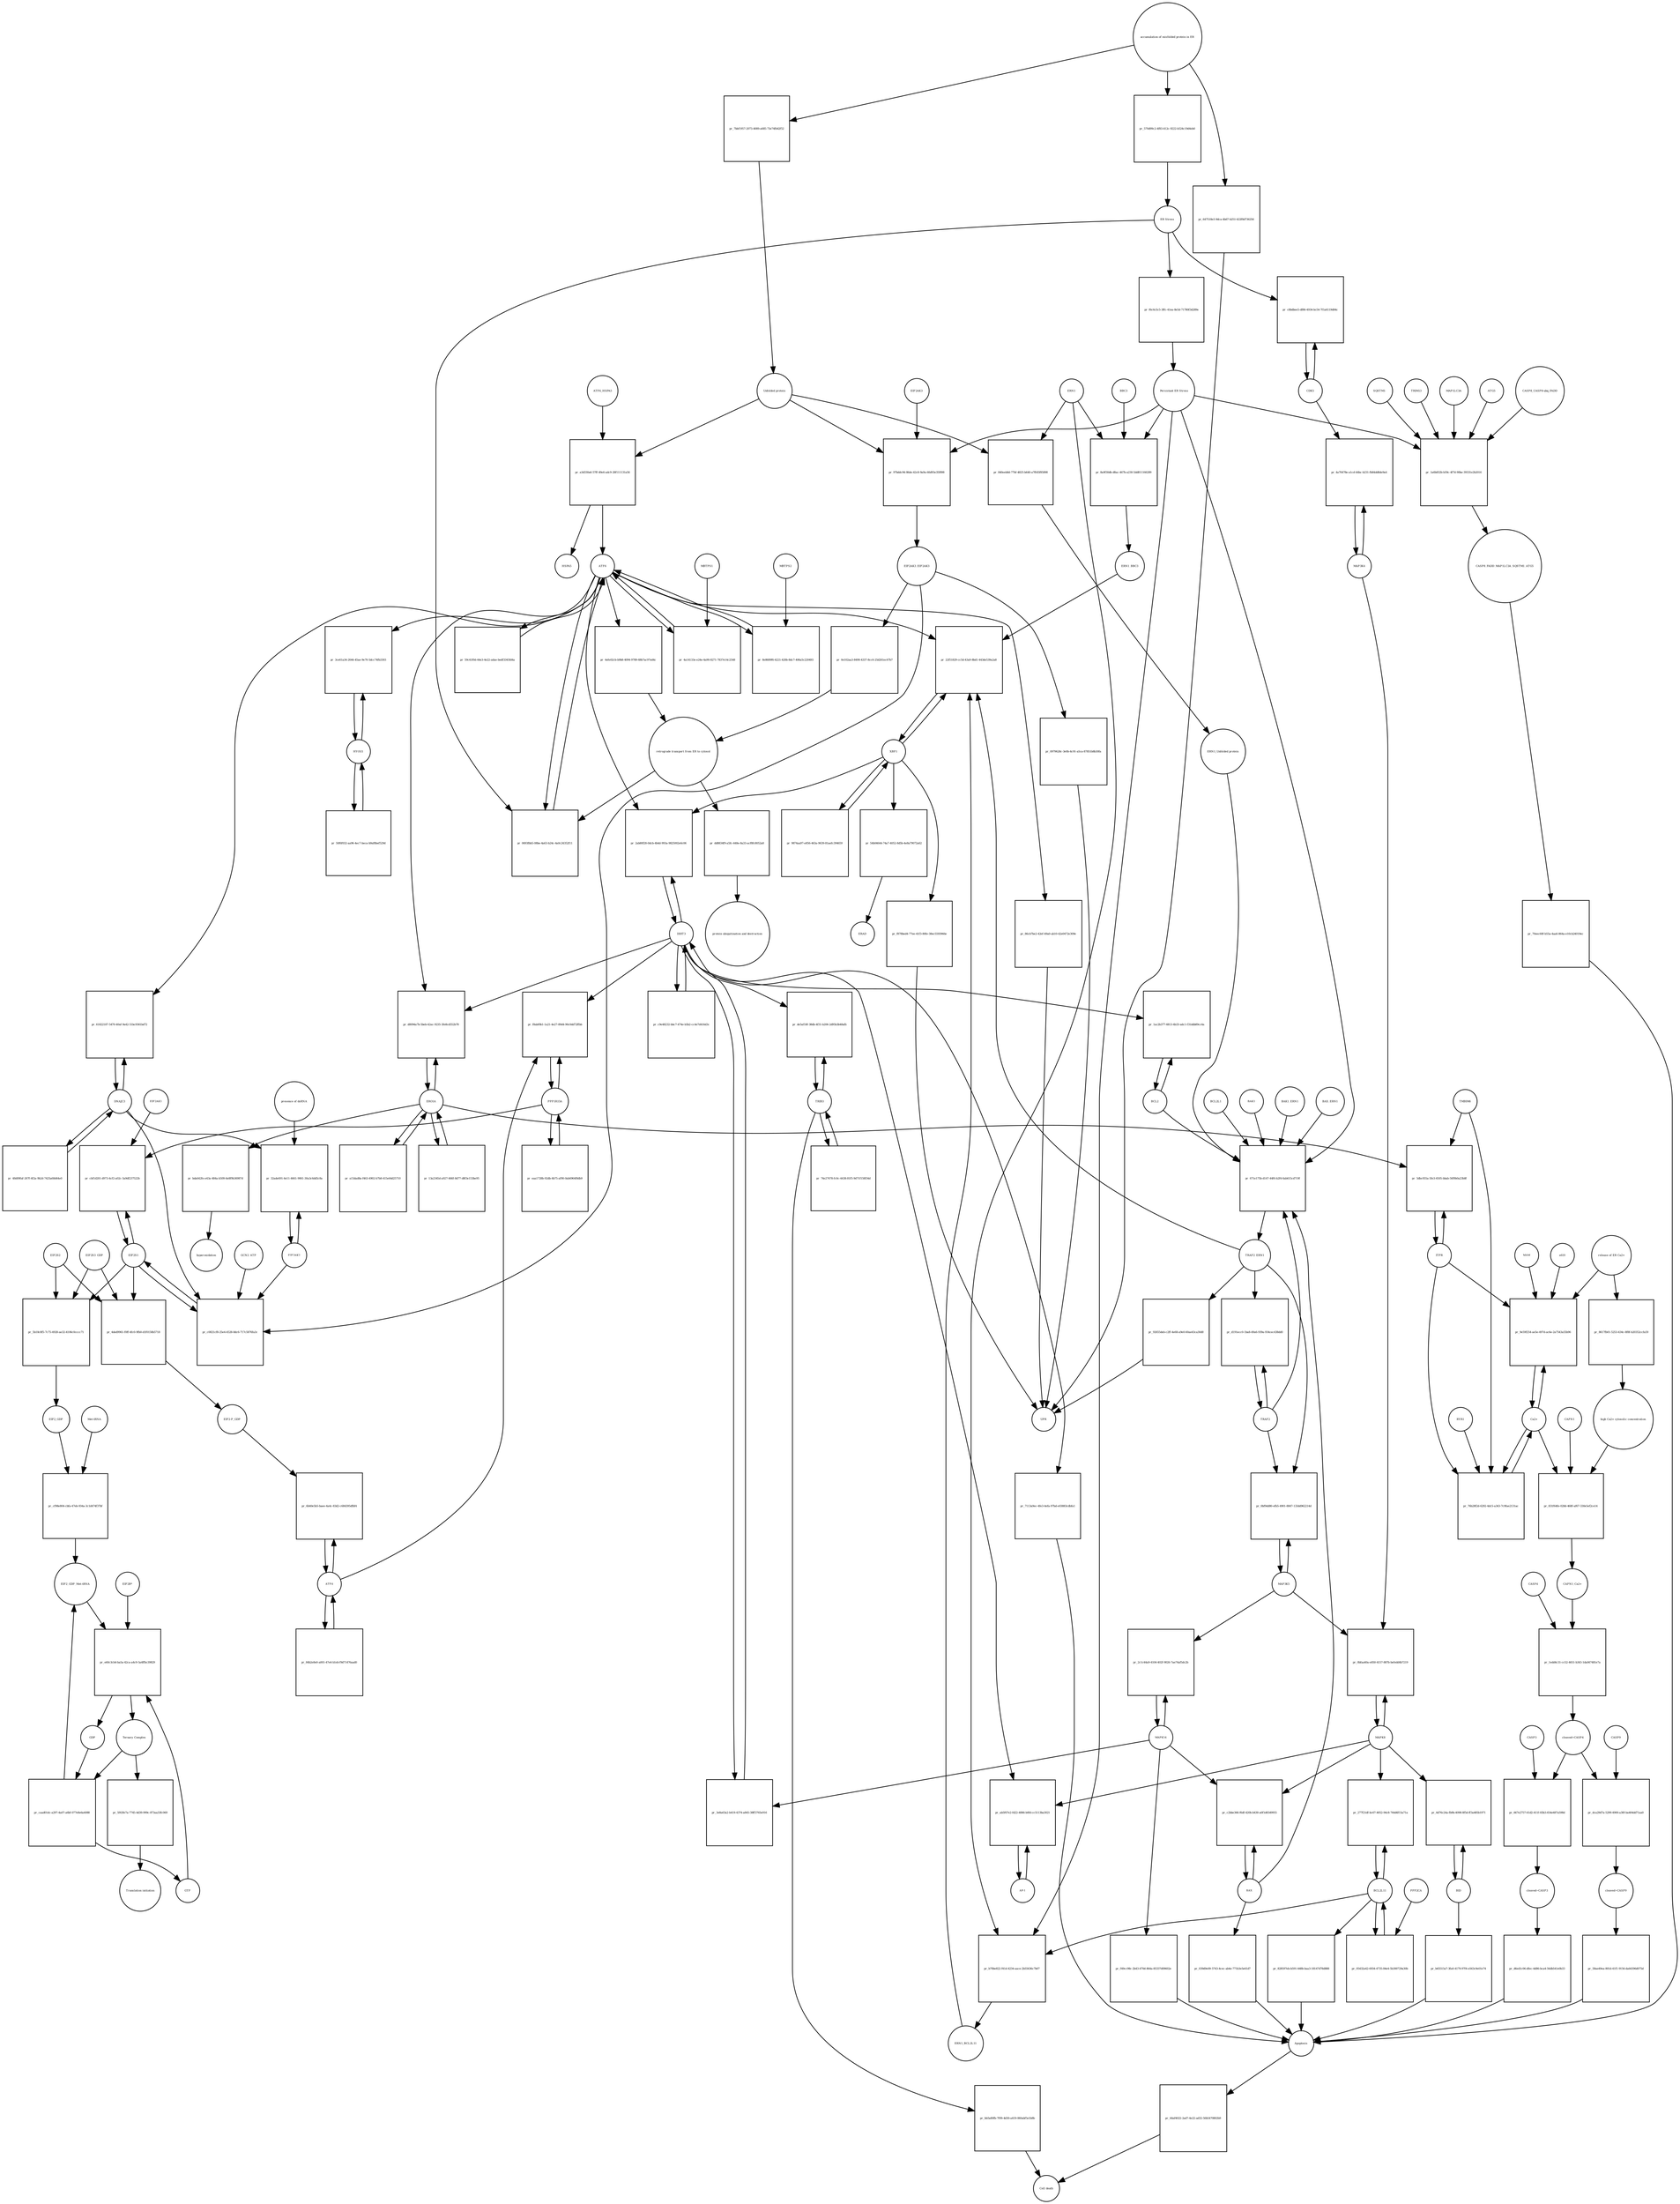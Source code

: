 strict digraph  {
ATF6_HSPA5 [annotation="", bipartite=0, cls=complex, fontsize=4, label=ATF6_HSPA5, shape=circle];
"pr_a3d330a6-57ff-49e6-adc9-28f111131a56" [annotation="", bipartite=1, cls=process, fontsize=4, label="pr_a3d330a6-57ff-49e6-adc9-28f111131a56", shape=square];
ATF6 [annotation="urn_miriam_hgnc.symbol_ATF6", bipartite=0, cls=macromolecule, fontsize=4, label=ATF6, shape=circle];
HSPA5 [annotation="urn_miriam_hgnc.symbol_HSPA5", bipartite=0, cls=macromolecule, fontsize=4, label=HSPA5, shape=circle];
"Unfolded protein" [annotation="", bipartite=0, cls=macromolecule, fontsize=4, label="Unfolded protein", shape=circle];
ERN1 [annotation="urn_miriam_hgnc.symbol_ERN1", bipartite=0, cls=macromolecule, fontsize=4, label=ERN1, shape=circle];
"pr_840eeb8d-77bf-4825-b640-a7ffd5f85898" [annotation="", bipartite=1, cls=process, fontsize=4, label="pr_840eeb8d-77bf-4825-b640-a7ffd5f85898", shape=square];
"ERN1_Unfolded protein" [annotation="", bipartite=0, cls=complex, fontsize=4, label="ERN1_Unfolded protein", shape=circle];
EIF2AK3_EIF2AK3 [annotation="", bipartite=0, cls=complex, fontsize=4, label=EIF2AK3_EIF2AK3, shape=circle];
"pr_0e102aa3-8490-4337-8cc6-25d261ec67b7" [annotation="", bipartite=1, cls=process, fontsize=4, label="pr_0e102aa3-8490-4337-8cc6-25d261ec67b7", shape=square];
"retrograde transport from ER to cytosol" [annotation="", bipartite=0, cls=phenotype, fontsize=4, label="retrograde transport from ER to cytosol", shape=circle];
"pr_4efe02cb-b9b8-4094-9789-68b7ac97ed4c" [annotation="", bipartite=1, cls=process, fontsize=4, label="pr_4efe02cb-b9b8-4094-9789-68b7ac97ed4c", shape=square];
"pr_dd8834f9-a5fc-448e-8a33-acf8fc8052a8" [annotation="", bipartite=1, cls=process, fontsize=4, label="pr_dd8834f9-a5fc-448e-8a33-acf8fc8052a8", shape=square];
"protein ubiquitination and destruction" [annotation="", bipartite=0, cls=phenotype, fontsize=4, label="protein ubiquitination and destruction", shape=circle];
"pr_671e175b-d147-44f6-b2f4-6ab615cd719f" [annotation="", bipartite=1, cls=process, fontsize=4, label="pr_671e175b-d147-44f6-b2f4-6ab615cd719f", shape=square];
TRAF2_ERN1 [annotation="", bipartite=0, cls=complex, fontsize=4, label=TRAF2_ERN1, shape=circle];
BAK1_ERN1 [annotation="", bipartite=0, cls=complex, fontsize=4, label=BAK1_ERN1, shape=circle];
BAX_ERN1 [annotation="", bipartite=0, cls=complex, fontsize=4, label=BAX_ERN1, shape=circle];
BCL2 [annotation="urn_miriam_hgnc.symbol_BCL2", bipartite=0, cls="nucleic acid feature", fontsize=4, label=BCL2, shape=circle];
BCL2L1 [annotation="urn_miriam_hgnc.symbol_BCL2L1", bipartite=0, cls=macromolecule, fontsize=4, label=BCL2L1, shape=circle];
"Persistant ER Stress" [annotation="", bipartite=0, cls=phenotype, fontsize=4, label="Persistant ER Stress", shape=circle];
BAX [annotation="urn_miriam_hgnc.symbol_BAX", bipartite=0, cls=macromolecule, fontsize=4, label=BAX, shape=circle];
BAK1 [annotation="urn_miriam_hgnc.symbol_BAK1", bipartite=0, cls=macromolecule, fontsize=4, label=BAK1, shape=circle];
TRAF2 [annotation="urn_miriam_hgnc.symbol_TRAF2", bipartite=0, cls=macromolecule, fontsize=4, label=TRAF2, shape=circle];
XBP1 [annotation="urn_miriam_hgnc.symbol_XBP1", bipartite=0, cls=macromolecule, fontsize=4, label=XBP1, shape=circle];
"pr_22f51829-cc5d-43a9-8bd1-443de539a2a8" [annotation="", bipartite=1, cls=process, fontsize=4, label="pr_22f51829-cc5d-43a9-8bd1-443de539a2a8", shape=square];
ERN1_BBC3 [annotation="", bipartite=0, cls=complex, fontsize=4, label=ERN1_BBC3, shape=circle];
ERN1_BCL2L11 [annotation="", bipartite=0, cls=complex, fontsize=4, label=ERN1_BCL2L11, shape=circle];
"pr_9874aa97-e856-463a-9639-81aefc394659" [annotation="", bipartite=1, cls=process, fontsize=4, label="pr_9874aa97-e856-463a-9639-81aefc394659", shape=square];
"pr_54b04644-74a7-4052-8d5b-4e8a79072a62" [annotation="", bipartite=1, cls=process, fontsize=4, label="pr_54b04644-74a7-4052-8d5b-4e8a79072a62", shape=square];
ERAD [annotation="", bipartite=0, cls=phenotype, fontsize=4, label=ERAD, shape=circle];
"pr_f878bed4-77ee-41f3-80fe-38ec5593966e" [annotation="", bipartite=1, cls=process, fontsize=4, label="pr_f878bed4-77ee-41f3-80fe-38ec5593966e", shape=square];
UPR [annotation="", bipartite=0, cls=phenotype, fontsize=4, label=UPR, shape=circle];
"pr_d191ecc0-1ba8-49a6-939a-934cec438dd0" [annotation="", bipartite=1, cls=process, fontsize=4, label="pr_d191ecc0-1ba8-49a6-939a-934cec438dd0", shape=square];
MAPK8 [annotation="urn_miriam_hgnc.symbol_MAPK8", bipartite=0, cls=macromolecule, fontsize=4, label=MAPK8, shape=circle];
"pr_0bfaa40a-e850-4157-887b-befedd4b7219" [annotation="", bipartite=1, cls=process, fontsize=4, label="pr_0bfaa40a-e850-4157-887b-befedd4b7219", shape=square];
MAP3K4 [annotation="urn_miriam_hgnc.symbol_MAP3K4", bipartite=0, cls=macromolecule, fontsize=4, label=MAP3K4, shape=circle];
MAP3K5 [annotation="urn_miriam_hgnc.symbol_MAP3K5", bipartite=0, cls=macromolecule, fontsize=4, label=MAP3K5, shape=circle];
MAPK14 [annotation="urn_miriam_hgnc.symbol_MAPK14", bipartite=0, cls=macromolecule, fontsize=4, label=MAPK14, shape=circle];
"pr_2c1c44a9-4104-402f-9026-7ae74af5dc2b" [annotation="", bipartite=1, cls=process, fontsize=4, label="pr_2c1c44a9-4104-402f-9026-7ae74af5dc2b", shape=square];
"pr_f49cc98c-2b43-470d-864a-85337d09602e" [annotation="", bipartite=1, cls=process, fontsize=4, label="pr_f49cc98c-2b43-470d-864a-85337d09602e", shape=square];
Apoptosis [annotation="", bipartite=0, cls=phenotype, fontsize=4, label=Apoptosis, shape=circle];
DDIT3 [annotation="urn_miriam_hgnc.symbol_DDIT3", bipartite=0, cls=macromolecule, fontsize=4, label=DDIT3, shape=circle];
"pr_3e8a63a2-b419-4374-a845-38ff3765e916" [annotation="", bipartite=1, cls=process, fontsize=4, label="pr_3e8a63a2-b419-4374-a845-38ff3765e916", shape=square];
"pr_7113a9ec-4fe3-4efa-97bd-e03883cdbfa1" [annotation="", bipartite=1, cls=process, fontsize=4, label="pr_7113a9ec-4fe3-4efa-97bd-e03883cdbfa1", shape=square];
"pr_1ac2b377-6813-4b33-adc1-f31ddb89cc4a" [annotation="", bipartite=1, cls=process, fontsize=4, label="pr_1ac2b377-6813-4b33-adc1-f31ddb89cc4a", shape=square];
"pr_0693fbb5-08be-4a63-b24c-4a0c24352f11" [annotation="", bipartite=1, cls=process, fontsize=4, label="pr_0693fbb5-08be-4a63-b24c-4a0c24352f11", shape=square];
"ER Stress" [annotation="", bipartite=0, cls=phenotype, fontsize=4, label="ER Stress", shape=circle];
"pr_4a14133e-e24e-4a90-8271-7837e14c2548" [annotation="", bipartite=1, cls=process, fontsize=4, label="pr_4a14133e-e24e-4a90-8271-7837e14c2548", shape=square];
MBTPS1 [annotation="urn_miriam_hgnc.symbol_MBTPS1", bipartite=0, cls=macromolecule, fontsize=4, label=MBTPS1, shape=circle];
"pr_8e8689f6-4221-420b-8dc7-406a5c220493" [annotation="", bipartite=1, cls=process, fontsize=4, label="pr_8e8689f6-4221-420b-8dc7-406a5c220493", shape=square];
MBTPS2 [annotation="urn_miriam_hgnc.symbol_MBTPS2", bipartite=0, cls=macromolecule, fontsize=4, label=MBTPS2, shape=circle];
"pr_59c41f0d-44e3-4e22-adae-bedf3345fd4a" [annotation="", bipartite=1, cls=process, fontsize=4, label="pr_59c41f0d-44e3-4e22-adae-bedf3345fd4a", shape=square];
"pr_c9e48232-bbc7-474e-b5b2-cc4e7d416d3c" [annotation="", bipartite=1, cls=process, fontsize=4, label="pr_c9e48232-bbc7-474e-b5b2-cc4e7d416d3c", shape=square];
"pr_2ab80f28-0dcb-4b4d-993a-9825002e6c06" [annotation="", bipartite=1, cls=process, fontsize=4, label="pr_2ab80f28-0dcb-4b4d-993a-9825002e6c06", shape=square];
EIF2S1 [annotation="urn_miriam_hgnc.symbol_EIF2S1", bipartite=0, cls=macromolecule, fontsize=4, label=EIF2S1, shape=circle];
"pr_c0821cf8-25e4-4528-8dc6-717c5876fa3c" [annotation="", bipartite=1, cls=process, fontsize=4, label="pr_c0821cf8-25e4-4528-8dc6-717c5876fa3c", shape=square];
GCN2_ATP [annotation="", bipartite=0, cls=complex, fontsize=4, label=GCN2_ATP, shape=circle];
EIF2AK2 [annotation="urn_miriam_hgnc.symbol_EIF2AK2", bipartite=0, cls=macromolecule, fontsize=4, label=EIF2AK2, shape=circle];
DNAJC3 [annotation="urn_miriam_hgnc.symbol_DNAJC3", bipartite=0, cls=macromolecule, fontsize=4, label=DNAJC3, shape=circle];
EIF2S2 [annotation="urn_miriam_hgnc.symbol_EIF2S2", bipartite=0, cls=macromolecule, fontsize=4, label=EIF2S2, shape=circle];
"pr_5b18c8f5-7c75-4928-ae32-4106c0cccc71" [annotation="", bipartite=1, cls=process, fontsize=4, label="pr_5b18c8f5-7c75-4928-ae32-4106c0cccc71", shape=square];
EIF2S3_GDP [annotation="", bipartite=0, cls=complex, fontsize=4, label=EIF2S3_GDP, shape=circle];
EIF2_GDP [annotation="", bipartite=0, cls=complex, fontsize=4, label=EIF2_GDP, shape=circle];
"EIF2_GDP_Met-tRNA" [annotation="", bipartite=0, cls=complex, fontsize=4, label="EIF2_GDP_Met-tRNA", shape=circle];
"pr_e60c3cb4-ba5a-42ca-a4c9-5a4ffbc39829" [annotation="", bipartite=1, cls=process, fontsize=4, label="pr_e60c3cb4-ba5a-42ca-a4c9-5a4ffbc39829", shape=square];
"Ternary Complex" [annotation="", bipartite=0, cls=complex, fontsize=4, label="Ternary Complex", shape=circle];
"EIF2B*" [annotation="", bipartite=0, cls=complex, fontsize=4, label="EIF2B*", shape=circle];
GTP [annotation="urn_miriam_obo.chebi_CHEBI%3A57600", bipartite=0, cls="simple chemical", fontsize=4, label=GTP, shape=circle];
GDP [annotation="urn_miriam_obo.chebi_CHEBI%3A65180", bipartite=0, cls="simple chemical", fontsize=4, label=GDP, shape=circle];
"pr_caad01dc-a297-4a07-a6bf-077e8e6a4088" [annotation="", bipartite=1, cls=process, fontsize=4, label="pr_caad01dc-a297-4a07-a6bf-077e8e6a4088", shape=square];
ATF4 [annotation="urn_miriam_hgnc.symbol_ATF4", bipartite=0, cls=macromolecule, fontsize=4, label=ATF4, shape=circle];
"pr_6b40e5b5-baee-4a4c-83d2-c684395dfbf4" [annotation="", bipartite=1, cls=process, fontsize=4, label="pr_6b40e5b5-baee-4a4c-83d2-c684395dfbf4", shape=square];
"EIF2-P_GDP" [annotation="", bipartite=0, cls=complex, fontsize=4, label="EIF2-P_GDP", shape=circle];
"pr_84b2e8e0-a001-47e4-b1eb-f9d71476aad0" [annotation="", bipartite=1, cls=process, fontsize=4, label="pr_84b2e8e0-a001-47e4-b1eb-f9d71476aad0", shape=square];
PPP1R15A [annotation="urn_miriam_hgnc.symbol_PPP1R15A", bipartite=0, cls=macromolecule, fontsize=4, label=PPP1R15A, shape=circle];
"pr_f8abf0b1-1a21-4e27-89d4-90c0dd72ffbb" [annotation="", bipartite=1, cls=process, fontsize=4, label="pr_f8abf0b1-1a21-4e27-89d4-90c0dd72ffbb", shape=square];
"pr_eaa1728b-92db-4b75-af90-0ab6964f8db9" [annotation="", bipartite=1, cls=process, fontsize=4, label="pr_eaa1728b-92db-4b75-af90-0ab6964f8db9", shape=square];
"pr_5f43fe7a-7745-4d39-999c-873aa33fc069" [annotation="", bipartite=1, cls=process, fontsize=4, label="pr_5f43fe7a-7745-4d39-999c-873aa33fc069", shape=square];
"Translation initiation" [annotation="", bipartite=0, cls=phenotype, fontsize=4, label="Translation initiation", shape=circle];
"pr_0bf9dd80-efb5-4901-8847-133dd962214d" [annotation="", bipartite=1, cls=process, fontsize=4, label="pr_0bf9dd80-efb5-4901-8847-133dd962214d", shape=square];
ERO1A [annotation="urn_miriam_hgnc.symbol_ERO1A", bipartite=0, cls=macromolecule, fontsize=4, label=ERO1A, shape=circle];
"pr_d8094a7b-5beb-42ac-9235-3fe8cd552b78" [annotation="", bipartite=1, cls=process, fontsize=4, label="pr_d8094a7b-5beb-42ac-9235-3fe8cd552b78", shape=square];
"pr_13a2345d-a927-466f-8d77-d8f3e153be95" [annotation="", bipartite=1, cls=process, fontsize=4, label="pr_13a2345d-a927-466f-8d77-d8f3e153be95", shape=square];
"pr_cbf1d201-d973-4cf2-a02c-5a9df237522b" [annotation="", bipartite=1, cls=process, fontsize=4, label="pr_cbf1d201-d973-4cf2-a02c-5a9df237522b", shape=square];
EIF2AK1 [annotation="urn_miriam_hgnc.symbol_EIF2AK1", bipartite=0, cls=macromolecule, fontsize=4, label=EIF2AK1, shape=circle];
"pr_c2bbe366-f6df-420b-b430-a0f1d6549955" [annotation="", bipartite=1, cls=process, fontsize=4, label="pr_c2bbe366-f6df-420b-b430-a0f1d6549955", shape=square];
"pr_039d9e09-5743-4cec-ab4e-771b3e5e61d7" [annotation="", bipartite=1, cls=process, fontsize=4, label="pr_039d9e09-5743-4cec-ab4e-771b3e5e61d7", shape=square];
"Ca2+" [annotation="urn_miriam_obo.chebi_CHEBI%3A29108", bipartite=0, cls="simple chemical", fontsize=4, label="Ca2+", shape=circle];
"pr_9e59f254-ae5e-497d-ac6e-2a7543a55b96" [annotation="", bipartite=1, cls=process, fontsize=4, label="pr_9e59f254-ae5e-497d-ac6e-2a7543a55b96", shape=square];
"release of ER Ca2+" [annotation="", bipartite=0, cls=phenotype, fontsize=4, label="release of ER Ca2+", shape=circle];
ITPR [annotation="urn_miriam_hgnc.symbol_ITPR1|urn_miriam_hgnc.symbol_ITPR2|urn_miriam_hgnc.symbol_ITPR3", bipartite=0, cls=macromolecule, fontsize=4, label=ITPR, shape=circle];
MAM [annotation="", bipartite=0, cls=phenotype, fontsize=4, label=MAM, shape=circle];
s619 [annotation="", bipartite=0, cls=complex, fontsize=4, label=s619, shape=circle];
"pr_4a70478e-a1cd-44bc-b231-fb84dd8de9a4" [annotation="", bipartite=1, cls=process, fontsize=4, label="pr_4a70478e-a1cd-44bc-b231-fb84dd8de9a4", shape=square];
CDK5 [annotation="urn_miriam_hgnc.symbol_CDK5", bipartite=0, cls=macromolecule, fontsize=4, label=CDK5, shape=circle];
"pr_c8bdbee5-df86-4934-bc54-7f1a6119d84c" [annotation="", bipartite=1, cls="uncertain process", fontsize=4, label="pr_c8bdbee5-df86-4934-bc54-7f1a6119d84c", shape=square];
"pr_44af4022-2ad7-4e22-ad32-56b5470802b9" [annotation="", bipartite=1, cls=process, fontsize=4, label="pr_44af4022-2ad7-4e22-ad32-56b5470802b9", shape=square];
"Cell death" [annotation="", bipartite=0, cls=phenotype, fontsize=4, label="Cell death", shape=circle];
"pr_76b28f2d-6292-4dc5-a343-7c9fae2131ac" [annotation="", bipartite=1, cls=process, fontsize=4, label="pr_76b28f2d-6292-4dc5-a343-7c9fae2131ac", shape=square];
TMBIM6 [annotation="urn_miriam_hgnc.symbol_TMBIM6", bipartite=0, cls=macromolecule, fontsize=4, label=TMBIM6, shape=circle];
RYR1 [annotation="urn_miriam_hgnc.symbol_RYR1", bipartite=0, cls=macromolecule, fontsize=4, label=RYR1, shape=circle];
EIF2AK3 [annotation="urn_miriam_hgnc.symbol_EIF2AK3", bipartite=0, cls=macromolecule, fontsize=4, label=EIF2AK3, shape=circle];
"pr_97bddc94-86de-42c8-9a9a-66d93e35f898" [annotation="", bipartite=1, cls=process, fontsize=4, label="pr_97bddc94-86de-42c8-9a9a-66d93e35f898", shape=square];
"pr_bda642fe-e43a-484a-b509-6e8f9b36987d" [annotation="", bipartite=1, cls=process, fontsize=4, label="pr_bda642fe-e43a-484a-b509-6e8f9b36987d", shape=square];
hyperoxidation [annotation="", bipartite=0, cls=phenotype, fontsize=4, label=hyperoxidation, shape=circle];
"pr_a15dad8a-f463-4902-b7b8-415e64d25710" [annotation="", bipartite=1, cls=process, fontsize=4, label="pr_a15dad8a-f463-4902-b7b8-415e64d25710", shape=square];
"pr_f6c6c5c5-3ffc-41ea-8e5d-71780f3d289e" [annotation="", bipartite=1, cls=process, fontsize=4, label="pr_f6c6c5c5-3ffc-41ea-8e5d-71780f3d289e", shape=square];
"CASP8_CASP8-ubq_FADD" [annotation="", bipartite=0, cls=complex, fontsize=4, label="CASP8_CASP8-ubq_FADD", shape=circle];
"pr_1a6b832b-b59c-4f7d-90be-39331e2b2016" [annotation="", bipartite=1, cls=process, fontsize=4, label="pr_1a6b832b-b59c-4f7d-90be-39331e2b2016", shape=square];
"SQSTM1 " [annotation="urn_miriam_hgnc.symbol_SQSTM1", bipartite=0, cls=macromolecule, fontsize=4, label="SQSTM1 ", shape=circle];
CASP8_FADD_MAP1LC3A_SQSTM1_ATG5 [annotation="", bipartite=0, cls=complex, fontsize=4, label=CASP8_FADD_MAP1LC3A_SQSTM1_ATG5, shape=circle];
TRIM13 [annotation="urn_miriam_hgnc.symbol_TRIM13", bipartite=0, cls=macromolecule, fontsize=4, label=TRIM13, shape=circle];
MAP1LC3A [annotation="urn_miriam_hgnc.symbol_MAP1LC3A", bipartite=0, cls=macromolecule, fontsize=4, label=MAP1LC3A, shape=circle];
ATG5 [annotation="urn_miriam_hgnc.symbol_ATG5", bipartite=0, cls=macromolecule, fontsize=4, label=ATG5, shape=circle];
"pr_70eec60f-b55a-4aa6-864a-e10cb24019ec" [annotation="", bipartite=1, cls=process, fontsize=4, label="pr_70eec60f-b55a-4aa6-864a-e10cb24019ec", shape=square];
"AP-1" [annotation="urn_miriam_hgnc.symbol_FOS|urn_miriam_hgnc.symbol_FOSB|urn_miriam_hgnc.symbol_FOSL1|urn_miriam_hgnc.symbol_FOSL2|urn_miriam_hgnc.symbol_JUN|urn_miriam_hgnc.symbol_JUNB|urn_miriam_hgnc.symbol_JUND", bipartite=0, cls=macromolecule, fontsize=4, label="AP-1", shape=circle];
"pr_ab5f67e2-fd22-4886-b0fd-cc5113ba3021" [annotation="", bipartite=1, cls=process, fontsize=4, label="pr_ab5f67e2-fd22-4886-b0fd-cc5113ba3021", shape=square];
"pr_32ade691-4e11-4661-9061-30a3c6dd5c8a" [annotation="", bipartite=1, cls=process, fontsize=4, label="pr_32ade691-4e11-4661-9061-30a3c6dd5c8a", shape=square];
"presence of dsRNA" [annotation="", bipartite=0, cls=phenotype, fontsize=4, label="presence of dsRNA", shape=circle];
"Met-tRNA" [annotation="urn_miriam_hgnc_HGNC%3A34779", bipartite=0, cls="nucleic acid feature", fontsize=4, label="Met-tRNA", shape=circle];
"pr_cf98e804-cbfa-47eb-934a-3c1d474f37bf" [annotation="", bipartite=1, cls=process, fontsize=4, label="pr_cf98e804-cbfa-47eb-934a-3c1d474f37bf", shape=square];
"pr_4ded9961-f0ff-4fc0-9fb0-d1f0158b5718" [annotation="", bipartite=1, cls=process, fontsize=4, label="pr_4ded9961-f0ff-4fc0-9fb0-d1f0158b5718", shape=square];
"accumulation of misfolded protein in ER" [annotation="", bipartite=0, cls=phenotype, fontsize=4, label="accumulation of misfolded protein in ER", shape=circle];
"pr_7bbf1957-2073-4089-a685-73e74fb42f52" [annotation="", bipartite=1, cls=process, fontsize=4, label="pr_7bbf1957-2073-4089-a685-73e74fb42f52", shape=square];
"pr_570d99c2-4f83-412c-9222-b524c19d4eb0" [annotation="", bipartite=1, cls=process, fontsize=4, label="pr_570d99c2-4f83-412c-9222-b524c19d4eb0", shape=square];
"pr_647518e3-9dca-4b67-b251-422f8d736256" [annotation="", bipartite=1, cls=process, fontsize=4, label="pr_647518e3-9dca-4b67-b251-422f8d736256", shape=square];
"pr_0979628c-3e0b-4c91-a5ca-87851b8b30fa" [annotation="", bipartite=1, cls=process, fontsize=4, label="pr_0979628c-3e0b-4c91-a5ca-87851b8b30fa", shape=square];
"pr_92655deb-c2ff-4e68-a9e0-60ae43ca30d8" [annotation="", bipartite=1, cls=process, fontsize=4, label="pr_92655deb-c2ff-4e68-a9e0-60ae43ca30d8", shape=square];
"pr_86cb7be2-42ef-49a0-ab10-42e0472e309e" [annotation="", bipartite=1, cls=process, fontsize=4, label="pr_86cb7be2-42ef-49a0-ab10-42e0472e309e", shape=square];
BCL2L11 [annotation="urn_miriam_hgnc.symbol_BCL2L11", bipartite=0, cls=macromolecule, fontsize=4, label=BCL2L11, shape=circle];
"pr_277f21df-bc67-4052-94c8-744d6f15a71a" [annotation="", bipartite=1, cls=process, fontsize=4, label="pr_277f21df-bc67-4052-94c8-744d6f15a71a", shape=square];
BID [annotation="urn_miriam_hgnc.symbol_BID", bipartite=0, cls=macromolecule, fontsize=4, label=BID, shape=circle];
"pr_6d76c24a-fb9b-4098-8f5d-ff3a485b1971" [annotation="", bipartite=1, cls=process, fontsize=4, label="pr_6d76c24a-fb9b-4098-8f5d-ff3a485b1971", shape=square];
"pr_828597eb-b591-448b-baa3-18147d78d888" [annotation="", bipartite=1, cls=process, fontsize=4, label="pr_828597eb-b591-448b-baa3-18147d78d888", shape=square];
"pr_b65515a7-3fa0-4179-97f4-e563c9e01e74" [annotation="", bipartite=1, cls=process, fontsize=4, label="pr_b65515a7-3fa0-4179-97f4-e563c9e01e74", shape=square];
"pr_b70be822-f41d-4234-aace-2b55636c7b07" [annotation="", bipartite=1, cls=process, fontsize=4, label="pr_b70be822-f41d-4234-aace-2b55636c7b07", shape=square];
"pr_8a9f30db-d8ac-467b-a230-5dd811166289" [annotation="", bipartite=1, cls=process, fontsize=4, label="pr_8a9f30db-d8ac-467b-a230-5dd811166289", shape=square];
BBC3 [annotation="urn_miriam_hgnc.symbol_BBC3", bipartite=0, cls=macromolecule, fontsize=4, label=BBC3, shape=circle];
"pr_05432a42-6934-4735-84e4-5b300729a30b" [annotation="", bipartite=1, cls=process, fontsize=4, label="pr_05432a42-6934-4735-84e4-5b300729a30b", shape=square];
PPP2CA [annotation="urn_miriam_hgnc.symbol_PPP2CA", bipartite=0, cls=macromolecule, fontsize=4, label=PPP2CA, shape=circle];
TRIB3 [annotation="urn_miriam_hgnc.symbol_TRIB3", bipartite=0, cls=macromolecule, fontsize=4, label=TRIB3, shape=circle];
"pr_de5af18f-38db-4f31-b206-2d95b3b48afb" [annotation="", bipartite=1, cls=process, fontsize=4, label="pr_de5af18f-38db-4f31-b206-2d95b3b48afb", shape=square];
"pr_74e27478-fc0c-4438-81f5-9d71f158f34d" [annotation="", bipartite=1, cls=process, fontsize=4, label="pr_74e27478-fc0c-4438-81f5-9d71f158f34d", shape=square];
"pr_bb5a80fb-7f09-4d30-a419-060abf5e1b8b" [annotation="", bipartite=1, cls=process, fontsize=4, label="pr_bb5a80fb-7f09-4d30-a419-060abf5e1b8b", shape=square];
"pr_8617fb01-5253-434c-8f8f-b20352ccfa59" [annotation="", bipartite=1, cls=process, fontsize=4, label="pr_8617fb01-5253-434c-8f8f-b20352ccfa59", shape=square];
"high Ca2+ cytosolic concentration" [annotation="", bipartite=0, cls=phenotype, fontsize=4, label="high Ca2+ cytosolic concentration", shape=circle];
"pr_61822187-5470-40af-9a42-51bc9361bd72" [annotation="", bipartite=1, cls=process, fontsize=4, label="pr_61822187-5470-40af-9a42-51bc9361bd72", shape=square];
"pr_48d09faf-267f-4f2a-9b2d-7425a68d44e0" [annotation="", bipartite=1, cls=process, fontsize=4, label="pr_48d09faf-267f-4f2a-9b2d-7425a68d44e0", shape=square];
"pr_5dbc055a-5fe3-4505-bbab-56f9b0a23b8f" [annotation="", bipartite=1, cls=process, fontsize=4, label="pr_5dbc055a-5fe3-4505-bbab-56f9b0a23b8f", shape=square];
CASP4 [annotation="urn_miriam_hgnc.symbol_CASP4", bipartite=0, cls=macromolecule, fontsize=4, label=CASP4, shape=circle];
"pr_1edd4c31-cc52-4651-b343-1da047481e7a" [annotation="", bipartite=1, cls=process, fontsize=4, label="pr_1edd4c31-cc52-4651-b343-1da047481e7a", shape=square];
"cleaved~CASP4" [annotation="urn_miriam_hgnc.symbol_CASP4", bipartite=0, cls=macromolecule, fontsize=4, label="cleaved~CASP4", shape=circle];
"CAPN1_Ca2+" [annotation="", bipartite=0, cls=complex, fontsize=4, label="CAPN1_Ca2+", shape=circle];
CASP3 [annotation="urn_miriam_hgnc.symbol_CASP3", bipartite=0, cls=macromolecule, fontsize=4, label=CASP3, shape=circle];
"pr_667e2757-61d2-411f-83b3-654e487a598d" [annotation="", bipartite=1, cls=process, fontsize=4, label="pr_667e2757-61d2-411f-83b3-654e487a598d", shape=square];
"cleaved~CASP3" [annotation="urn_miriam_hgnc.symbol_CASP3", bipartite=0, cls=macromolecule, fontsize=4, label="cleaved~CASP3", shape=circle];
CASP9 [annotation="urn_miriam_hgnc.symbol_CSAP9", bipartite=0, cls=macromolecule, fontsize=4, label=CASP9, shape=circle];
"pr_dca29d7a-5299-4900-a30f-ba404dd71aa0" [annotation="", bipartite=1, cls=process, fontsize=4, label="pr_dca29d7a-5299-4900-a30f-ba404dd71aa0", shape=square];
"cleaved~CASP9" [annotation="urn_miriam_hgnc.symbol_CASP9", bipartite=0, cls=macromolecule, fontsize=4, label="cleaved~CASP9", shape=circle];
CAPN1 [annotation="urn_miriam_hgnc.symbol_CAPN1", bipartite=0, cls=macromolecule, fontsize=4, label=CAPN1, shape=circle];
"pr_831f64fe-028d-468f-af67-330e5ef2ce14" [annotation="", bipartite=1, cls=process, fontsize=4, label="pr_831f64fe-028d-468f-af67-330e5ef2ce14", shape=square];
"pr_d6ed1c06-dfec-4d86-bca4-56db541e0b33" [annotation="", bipartite=1, cls=process, fontsize=4, label="pr_d6ed1c06-dfec-4d86-bca4-56db541e0b33", shape=square];
"pr_58ae49ea-801d-41f1-9156-da64396d075d" [annotation="", bipartite=1, cls=process, fontsize=4, label="pr_58ae49ea-801d-41f1-9156-da64396d075d", shape=square];
HYOU1 [annotation="urn_miriam_hgnc.symbol_HYOU1", bipartite=0, cls=macromolecule, fontsize=4, label=HYOU1, shape=circle];
"pr_3ce61a34-2644-45ae-9e70-5dcc74fb3303" [annotation="", bipartite=1, cls=process, fontsize=4, label="pr_3ce61a34-2644-45ae-9e70-5dcc74fb3303", shape=square];
"pr_50f6f032-aa96-4ec7-beca-b9af8bef529d" [annotation="", bipartite=1, cls=process, fontsize=4, label="pr_50f6f032-aa96-4ec7-beca-b9af8bef529d", shape=square];
ATF6_HSPA5 -> "pr_a3d330a6-57ff-49e6-adc9-28f111131a56"  [annotation="", interaction_type=consumption];
"pr_a3d330a6-57ff-49e6-adc9-28f111131a56" -> ATF6  [annotation="", interaction_type=production];
"pr_a3d330a6-57ff-49e6-adc9-28f111131a56" -> HSPA5  [annotation="", interaction_type=production];
ATF6 -> "pr_4efe02cb-b9b8-4094-9789-68b7ac97ed4c"  [annotation="", interaction_type=consumption];
ATF6 -> "pr_22f51829-cc5d-43a9-8bd1-443de539a2a8"  [annotation="urn_miriam_pubmed_26587781|urn_miriam_pubmed_23430059", interaction_type=catalysis];
ATF6 -> "pr_0693fbb5-08be-4a63-b24c-4a0c24352f11"  [annotation="", interaction_type=consumption];
ATF6 -> "pr_4a14133e-e24e-4a90-8271-7837e14c2548"  [annotation="", interaction_type=consumption];
ATF6 -> "pr_8e8689f6-4221-420b-8dc7-406a5c220493"  [annotation="", interaction_type=consumption];
ATF6 -> "pr_59c41f0d-44e3-4e22-adae-bedf3345fd4a"  [annotation="", interaction_type=consumption];
ATF6 -> "pr_2ab80f28-0dcb-4b4d-993a-9825002e6c06"  [annotation="urn_miriam_pubmed_26587781|urn_miriam_pubmed_17991856|urn_miriam_pubmed_28843399", interaction_type=catalysis];
ATF6 -> "pr_d8094a7b-5beb-42ac-9235-3fe8cd552b78"  [annotation="urn_miriam_pubmed_23850759|urn_miriam_pubmed_25387528", interaction_type=catalysis];
ATF6 -> "pr_86cb7be2-42ef-49a0-ab10-42e0472e309e"  [annotation="", interaction_type=consumption];
ATF6 -> "pr_61822187-5470-40af-9a42-51bc9361bd72"  [annotation="urn_miriam_pubmed_12601012|urn_miriam_pubmed_18360008", interaction_type=catalysis];
ATF6 -> "pr_3ce61a34-2644-45ae-9e70-5dcc74fb3303"  [annotation=urn_miriam_pubmed_18360008, interaction_type=catalysis];
"Unfolded protein" -> "pr_a3d330a6-57ff-49e6-adc9-28f111131a56"  [annotation="urn_miriam_pubmed_19509052|urn_miriam_pubmed_12847084|urn_miriam_pubmed_23850759", interaction_type=catalysis];
"Unfolded protein" -> "pr_840eeb8d-77bf-4825-b640-a7ffd5f85898"  [annotation="", interaction_type=consumption];
"Unfolded protein" -> "pr_97bddc94-86de-42c8-9a9a-66d93e35f898"  [annotation=urn_miriam_pubmed_17991856, interaction_type=catalysis];
ERN1 -> "pr_840eeb8d-77bf-4825-b640-a7ffd5f85898"  [annotation="", interaction_type=consumption];
ERN1 -> "pr_b70be822-f41d-4234-aace-2b55636c7b07"  [annotation="", interaction_type=consumption];
ERN1 -> "pr_8a9f30db-d8ac-467b-a230-5dd811166289"  [annotation="", interaction_type=consumption];
"pr_840eeb8d-77bf-4825-b640-a7ffd5f85898" -> "ERN1_Unfolded protein"  [annotation="", interaction_type=production];
"ERN1_Unfolded protein" -> "pr_671e175b-d147-44f6-b2f4-6ab615cd719f"  [annotation="", interaction_type=consumption];
EIF2AK3_EIF2AK3 -> "pr_0e102aa3-8490-4337-8cc6-25d261ec67b7"  [annotation="", interaction_type=consumption];
EIF2AK3_EIF2AK3 -> "pr_c0821cf8-25e4-4528-8dc6-717c5876fa3c"  [annotation="urn_miriam_pubmed_12667446|urn_miriam_pubmed_16246152|urn_miriam_pubmed_12601012|urn_miriam_pubmed_23850759|urn_miriam_pubmed_18360008|urn_miriam_pubmed_26587781", interaction_type=catalysis];
EIF2AK3_EIF2AK3 -> "pr_0979628c-3e0b-4c91-a5ca-87851b8b30fa"  [annotation="", interaction_type=consumption];
"pr_0e102aa3-8490-4337-8cc6-25d261ec67b7" -> "retrograde transport from ER to cytosol"  [annotation="", interaction_type=production];
"retrograde transport from ER to cytosol" -> "pr_dd8834f9-a5fc-448e-8a33-acf8fc8052a8"  [annotation="", interaction_type=consumption];
"retrograde transport from ER to cytosol" -> "pr_0693fbb5-08be-4a63-b24c-4a0c24352f11"  [annotation="urn_miriam_pubmed_18360008|urn_miriam_pubmed_17991856|urn_miriam_pubmed_26587781|urn_miriam_pubmed_12847084", interaction_type=inhibition];
"pr_4efe02cb-b9b8-4094-9789-68b7ac97ed4c" -> "retrograde transport from ER to cytosol"  [annotation="", interaction_type=production];
"pr_dd8834f9-a5fc-448e-8a33-acf8fc8052a8" -> "protein ubiquitination and destruction"  [annotation="", interaction_type=production];
"pr_671e175b-d147-44f6-b2f4-6ab615cd719f" -> TRAF2_ERN1  [annotation="", interaction_type=production];
TRAF2_ERN1 -> "pr_22f51829-cc5d-43a9-8bd1-443de539a2a8"  [annotation="urn_miriam_pubmed_26587781|urn_miriam_pubmed_23430059", interaction_type=catalysis];
TRAF2_ERN1 -> "pr_d191ecc0-1ba8-49a6-939a-934cec438dd0"  [annotation=urn_miriam_pubmed_23850759, interaction_type=catalysis];
TRAF2_ERN1 -> "pr_0bf9dd80-efb5-4901-8847-133dd962214d"  [annotation=urn_miriam_pubmed_23850759, interaction_type=catalysis];
TRAF2_ERN1 -> "pr_92655deb-c2ff-4e68-a9e0-60ae43ca30d8"  [annotation="", interaction_type=consumption];
BAK1_ERN1 -> "pr_671e175b-d147-44f6-b2f4-6ab615cd719f"  [annotation="urn_miriam_pubmed_23850759|urn_miriam_pubmed_23430059|urn_miriam_pubmed_26587781", interaction_type=catalysis];
BAX_ERN1 -> "pr_671e175b-d147-44f6-b2f4-6ab615cd719f"  [annotation="urn_miriam_pubmed_23850759|urn_miriam_pubmed_23430059|urn_miriam_pubmed_26587781", interaction_type=catalysis];
BCL2 -> "pr_671e175b-d147-44f6-b2f4-6ab615cd719f"  [annotation="urn_miriam_pubmed_23850759|urn_miriam_pubmed_23430059|urn_miriam_pubmed_26587781", interaction_type=inhibition];
BCL2 -> "pr_1ac2b377-6813-4b33-adc1-f31ddb89cc4a"  [annotation="", interaction_type=consumption];
BCL2L1 -> "pr_671e175b-d147-44f6-b2f4-6ab615cd719f"  [annotation="urn_miriam_pubmed_23850759|urn_miriam_pubmed_23430059|urn_miriam_pubmed_26587781", interaction_type=inhibition];
"Persistant ER Stress" -> "pr_671e175b-d147-44f6-b2f4-6ab615cd719f"  [annotation="urn_miriam_pubmed_23850759|urn_miriam_pubmed_23430059|urn_miriam_pubmed_26587781", interaction_type=inhibition];
"Persistant ER Stress" -> "pr_97bddc94-86de-42c8-9a9a-66d93e35f898"  [annotation=urn_miriam_pubmed_17991856, interaction_type=catalysis];
"Persistant ER Stress" -> "pr_1a6b832b-b59c-4f7d-90be-39331e2b2016"  [annotation=urn_miriam_pubmed_17991856, interaction_type=catalysis];
"Persistant ER Stress" -> "pr_b70be822-f41d-4234-aace-2b55636c7b07"  [annotation="urn_miriam_pubmed_23850759|urn_miriam_pubmed_23430059|urn_miriam_pubmed_26587781", interaction_type=inhibition];
"Persistant ER Stress" -> "pr_8a9f30db-d8ac-467b-a230-5dd811166289"  [annotation="urn_miriam_pubmed_23430059|urn_miriam_pubmed_17991856", interaction_type=inhibition];
BAX -> "pr_671e175b-d147-44f6-b2f4-6ab615cd719f"  [annotation="urn_miriam_pubmed_23850759|urn_miriam_pubmed_23430059|urn_miriam_pubmed_26587781", interaction_type=catalysis];
BAX -> "pr_c2bbe366-f6df-420b-b430-a0f1d6549955"  [annotation="", interaction_type=consumption];
BAX -> "pr_039d9e09-5743-4cec-ab4e-771b3e5e61d7"  [annotation="", interaction_type=consumption];
BAK1 -> "pr_671e175b-d147-44f6-b2f4-6ab615cd719f"  [annotation="urn_miriam_pubmed_23850759|urn_miriam_pubmed_23430059|urn_miriam_pubmed_26587781", interaction_type=catalysis];
TRAF2 -> "pr_671e175b-d147-44f6-b2f4-6ab615cd719f"  [annotation="", interaction_type=consumption];
TRAF2 -> "pr_d191ecc0-1ba8-49a6-939a-934cec438dd0"  [annotation="", interaction_type=consumption];
TRAF2 -> "pr_0bf9dd80-efb5-4901-8847-133dd962214d"  [annotation=urn_miriam_pubmed_23850759, interaction_type=catalysis];
XBP1 -> "pr_22f51829-cc5d-43a9-8bd1-443de539a2a8"  [annotation="", interaction_type=consumption];
XBP1 -> "pr_9874aa97-e856-463a-9639-81aefc394659"  [annotation="", interaction_type=consumption];
XBP1 -> "pr_54b04644-74a7-4052-8d5b-4e8a79072a62"  [annotation="", interaction_type=consumption];
XBP1 -> "pr_f878bed4-77ee-41f3-80fe-38ec5593966e"  [annotation="", interaction_type=consumption];
XBP1 -> "pr_2ab80f28-0dcb-4b4d-993a-9825002e6c06"  [annotation="urn_miriam_pubmed_26587781|urn_miriam_pubmed_17991856|urn_miriam_pubmed_28843399", interaction_type=catalysis];
"pr_22f51829-cc5d-43a9-8bd1-443de539a2a8" -> XBP1  [annotation="", interaction_type=production];
ERN1_BBC3 -> "pr_22f51829-cc5d-43a9-8bd1-443de539a2a8"  [annotation="urn_miriam_pubmed_26587781|urn_miriam_pubmed_23430059", interaction_type=catalysis];
ERN1_BCL2L11 -> "pr_22f51829-cc5d-43a9-8bd1-443de539a2a8"  [annotation="urn_miriam_pubmed_26587781|urn_miriam_pubmed_23430059", interaction_type=catalysis];
"pr_9874aa97-e856-463a-9639-81aefc394659" -> XBP1  [annotation="", interaction_type=production];
"pr_54b04644-74a7-4052-8d5b-4e8a79072a62" -> ERAD  [annotation="", interaction_type=production];
"pr_f878bed4-77ee-41f3-80fe-38ec5593966e" -> UPR  [annotation="", interaction_type=production];
"pr_d191ecc0-1ba8-49a6-939a-934cec438dd0" -> TRAF2  [annotation="", interaction_type=production];
MAPK8 -> "pr_0bfaa40a-e850-4157-887b-befedd4b7219"  [annotation="", interaction_type=consumption];
MAPK8 -> "pr_c2bbe366-f6df-420b-b430-a0f1d6549955"  [annotation="urn_miriam_pubmed_18191217|urn_miriam_pubmed_23430059", interaction_type=catalysis];
MAPK8 -> "pr_ab5f67e2-fd22-4886-b0fd-cc5113ba3021"  [annotation="urn_miriam_pubmed_26618107|urn_miriam_pubmed_26587781|urn_miriam_pubmed_23850759", interaction_type=catalysis];
MAPK8 -> "pr_277f21df-bc67-4052-94c8-744d6f15a71a"  [annotation="urn_miriam_pubmed_26018731|urn_miriam_pubmed_23850759", interaction_type=catalysis];
MAPK8 -> "pr_6d76c24a-fb9b-4098-8f5d-ff3a485b1971"  [annotation="urn_miriam_pubmed_23430059|urn_miriam_pubmed_11583631", interaction_type=catalysis];
"pr_0bfaa40a-e850-4157-887b-befedd4b7219" -> MAPK8  [annotation="", interaction_type=production];
MAP3K4 -> "pr_0bfaa40a-e850-4157-887b-befedd4b7219"  [annotation="urn_miriam_pubmed_18191217|urn_miriam_pubmed_23850759|urn_miriam_pubmed_26587781", interaction_type=catalysis];
MAP3K4 -> "pr_4a70478e-a1cd-44bc-b231-fb84dd8de9a4"  [annotation="", interaction_type=consumption];
MAP3K5 -> "pr_0bfaa40a-e850-4157-887b-befedd4b7219"  [annotation="urn_miriam_pubmed_18191217|urn_miriam_pubmed_23850759|urn_miriam_pubmed_26587781", interaction_type=catalysis];
MAP3K5 -> "pr_2c1c44a9-4104-402f-9026-7ae74af5dc2b"  [annotation="urn_miriam_pubmed_23850759|urn_miriam_pubmed_12215209", interaction_type=catalysis];
MAP3K5 -> "pr_0bf9dd80-efb5-4901-8847-133dd962214d"  [annotation="", interaction_type=consumption];
MAPK14 -> "pr_2c1c44a9-4104-402f-9026-7ae74af5dc2b"  [annotation="", interaction_type=consumption];
MAPK14 -> "pr_f49cc98c-2b43-470d-864a-85337d09602e"  [annotation="", interaction_type=consumption];
MAPK14 -> "pr_3e8a63a2-b419-4374-a845-38ff3765e916"  [annotation="urn_miriam_pubmed_23850759|urn_miriam_pubmed_23430059|urn_miriam_pubmed_26137585", interaction_type=catalysis];
MAPK14 -> "pr_c2bbe366-f6df-420b-b430-a0f1d6549955"  [annotation="urn_miriam_pubmed_18191217|urn_miriam_pubmed_23430059", interaction_type=catalysis];
"pr_2c1c44a9-4104-402f-9026-7ae74af5dc2b" -> MAPK14  [annotation="", interaction_type=production];
"pr_f49cc98c-2b43-470d-864a-85337d09602e" -> Apoptosis  [annotation="", interaction_type=production];
Apoptosis -> "pr_44af4022-2ad7-4e22-ad32-56b5470802b9"  [annotation="", interaction_type=consumption];
DDIT3 -> "pr_3e8a63a2-b419-4374-a845-38ff3765e916"  [annotation="", interaction_type=consumption];
DDIT3 -> "pr_7113a9ec-4fe3-4efa-97bd-e03883cdbfa1"  [annotation="", interaction_type=consumption];
DDIT3 -> "pr_1ac2b377-6813-4b33-adc1-f31ddb89cc4a"  [annotation="urn_miriam_pubmed_30662442|urn_miriam_pubmed_23850759", interaction_type=inhibition];
DDIT3 -> "pr_c9e48232-bbc7-474e-b5b2-cc4e7d416d3c"  [annotation="", interaction_type=consumption];
DDIT3 -> "pr_2ab80f28-0dcb-4b4d-993a-9825002e6c06"  [annotation="", interaction_type=consumption];
DDIT3 -> "pr_f8abf0b1-1a21-4e27-89d4-90c0dd72ffbb"  [annotation="urn_miriam_pubmed_23850759|urn_miriam_pubmed_31638256", interaction_type=catalysis];
DDIT3 -> "pr_d8094a7b-5beb-42ac-9235-3fe8cd552b78"  [annotation="urn_miriam_pubmed_23850759|urn_miriam_pubmed_25387528", interaction_type=catalysis];
DDIT3 -> "pr_ab5f67e2-fd22-4886-b0fd-cc5113ba3021"  [annotation="urn_miriam_pubmed_26618107|urn_miriam_pubmed_26587781|urn_miriam_pubmed_23850759", interaction_type=catalysis];
DDIT3 -> "pr_de5af18f-38db-4f31-b206-2d95b3b48afb"  [annotation="urn_miriam_pubmed_23430059|urn_miriam_pubmed_18940792", interaction_type=catalysis];
"pr_3e8a63a2-b419-4374-a845-38ff3765e916" -> DDIT3  [annotation="", interaction_type=production];
"pr_7113a9ec-4fe3-4efa-97bd-e03883cdbfa1" -> Apoptosis  [annotation="", interaction_type=production];
"pr_1ac2b377-6813-4b33-adc1-f31ddb89cc4a" -> BCL2  [annotation="", interaction_type=production];
"pr_0693fbb5-08be-4a63-b24c-4a0c24352f11" -> ATF6  [annotation="", interaction_type=production];
"ER Stress" -> "pr_0693fbb5-08be-4a63-b24c-4a0c24352f11"  [annotation="urn_miriam_pubmed_18360008|urn_miriam_pubmed_17991856|urn_miriam_pubmed_26587781|urn_miriam_pubmed_12847084", interaction_type=catalysis];
"ER Stress" -> "pr_c8bdbee5-df86-4934-bc54-7f1a6119d84c"  [annotation=urn_miriam_pubmed_22388889, interaction_type=catalysis];
"ER Stress" -> "pr_f6c6c5c5-3ffc-41ea-8e5d-71780f3d289e"  [annotation="", interaction_type=consumption];
"pr_4a14133e-e24e-4a90-8271-7837e14c2548" -> ATF6  [annotation="", interaction_type=production];
MBTPS1 -> "pr_4a14133e-e24e-4a90-8271-7837e14c2548"  [annotation="urn_miriam_pubmed_18360008|urn_miriam_pubmed_17991856|urn_miriam_pubmed_26587781|urn_miriam_pubmed_23850759", interaction_type=catalysis];
"pr_8e8689f6-4221-420b-8dc7-406a5c220493" -> ATF6  [annotation="", interaction_type=production];
MBTPS2 -> "pr_8e8689f6-4221-420b-8dc7-406a5c220493"  [annotation="urn_miriam_pubmed_23850759|urn_miriam_pubmed_26587781|urn_miriam_pubmed_17991856|urn_miriam_pubmed_18360008", interaction_type=catalysis];
"pr_59c41f0d-44e3-4e22-adae-bedf3345fd4a" -> ATF6  [annotation="", interaction_type=production];
"pr_c9e48232-bbc7-474e-b5b2-cc4e7d416d3c" -> DDIT3  [annotation="", interaction_type=production];
"pr_2ab80f28-0dcb-4b4d-993a-9825002e6c06" -> DDIT3  [annotation="", interaction_type=production];
EIF2S1 -> "pr_c0821cf8-25e4-4528-8dc6-717c5876fa3c"  [annotation="", interaction_type=consumption];
EIF2S1 -> "pr_5b18c8f5-7c75-4928-ae32-4106c0cccc71"  [annotation="", interaction_type=consumption];
EIF2S1 -> "pr_cbf1d201-d973-4cf2-a02c-5a9df237522b"  [annotation="", interaction_type=consumption];
EIF2S1 -> "pr_4ded9961-f0ff-4fc0-9fb0-d1f0158b5718"  [annotation="", interaction_type=consumption];
"pr_c0821cf8-25e4-4528-8dc6-717c5876fa3c" -> EIF2S1  [annotation="", interaction_type=production];
GCN2_ATP -> "pr_c0821cf8-25e4-4528-8dc6-717c5876fa3c"  [annotation="urn_miriam_pubmed_12667446|urn_miriam_pubmed_16246152|urn_miriam_pubmed_12601012|urn_miriam_pubmed_23850759|urn_miriam_pubmed_18360008|urn_miriam_pubmed_26587781", interaction_type=catalysis];
EIF2AK2 -> "pr_c0821cf8-25e4-4528-8dc6-717c5876fa3c"  [annotation="urn_miriam_pubmed_12667446|urn_miriam_pubmed_16246152|urn_miriam_pubmed_12601012|urn_miriam_pubmed_23850759|urn_miriam_pubmed_18360008|urn_miriam_pubmed_26587781", interaction_type=catalysis];
EIF2AK2 -> "pr_32ade691-4e11-4661-9061-30a3c6dd5c8a"  [annotation="", interaction_type=consumption];
DNAJC3 -> "pr_c0821cf8-25e4-4528-8dc6-717c5876fa3c"  [annotation="urn_miriam_pubmed_12667446|urn_miriam_pubmed_16246152|urn_miriam_pubmed_12601012|urn_miriam_pubmed_23850759|urn_miriam_pubmed_18360008|urn_miriam_pubmed_26587781", interaction_type=inhibition];
DNAJC3 -> "pr_32ade691-4e11-4661-9061-30a3c6dd5c8a"  [annotation="urn_miriam_pubmed_12601012|urn_miriam_pubmed_26587781|urn_miriam_pubmed_23850759", interaction_type=inhibition];
DNAJC3 -> "pr_61822187-5470-40af-9a42-51bc9361bd72"  [annotation="", interaction_type=consumption];
DNAJC3 -> "pr_48d09faf-267f-4f2a-9b2d-7425a68d44e0"  [annotation="", interaction_type=consumption];
EIF2S2 -> "pr_5b18c8f5-7c75-4928-ae32-4106c0cccc71"  [annotation="", interaction_type=consumption];
EIF2S2 -> "pr_4ded9961-f0ff-4fc0-9fb0-d1f0158b5718"  [annotation="", interaction_type=consumption];
"pr_5b18c8f5-7c75-4928-ae32-4106c0cccc71" -> EIF2_GDP  [annotation="", interaction_type=production];
EIF2S3_GDP -> "pr_5b18c8f5-7c75-4928-ae32-4106c0cccc71"  [annotation="", interaction_type=consumption];
EIF2S3_GDP -> "pr_4ded9961-f0ff-4fc0-9fb0-d1f0158b5718"  [annotation="", interaction_type=consumption];
EIF2_GDP -> "pr_cf98e804-cbfa-47eb-934a-3c1d474f37bf"  [annotation="", interaction_type=consumption];
"EIF2_GDP_Met-tRNA" -> "pr_e60c3cb4-ba5a-42ca-a4c9-5a4ffbc39829"  [annotation="", interaction_type=consumption];
"pr_e60c3cb4-ba5a-42ca-a4c9-5a4ffbc39829" -> "Ternary Complex"  [annotation="", interaction_type=production];
"pr_e60c3cb4-ba5a-42ca-a4c9-5a4ffbc39829" -> GDP  [annotation="", interaction_type=production];
"Ternary Complex" -> "pr_caad01dc-a297-4a07-a6bf-077e8e6a4088"  [annotation="", interaction_type=consumption];
"Ternary Complex" -> "pr_5f43fe7a-7745-4d39-999c-873aa33fc069"  [annotation="", interaction_type=consumption];
"EIF2B*" -> "pr_e60c3cb4-ba5a-42ca-a4c9-5a4ffbc39829"  [annotation="urn_miriam_pubmed_23850759|urn_miriam_pubmed_16246152", interaction_type=catalysis];
GTP -> "pr_e60c3cb4-ba5a-42ca-a4c9-5a4ffbc39829"  [annotation="", interaction_type=consumption];
GDP -> "pr_caad01dc-a297-4a07-a6bf-077e8e6a4088"  [annotation="", interaction_type=consumption];
"pr_caad01dc-a297-4a07-a6bf-077e8e6a4088" -> "EIF2_GDP_Met-tRNA"  [annotation="", interaction_type=production];
"pr_caad01dc-a297-4a07-a6bf-077e8e6a4088" -> GTP  [annotation="", interaction_type=production];
ATF4 -> "pr_6b40e5b5-baee-4a4c-83d2-c684395dfbf4"  [annotation="", interaction_type=consumption];
ATF4 -> "pr_84b2e8e0-a001-47e4-b1eb-f9d71476aad0"  [annotation="", interaction_type=consumption];
ATF4 -> "pr_f8abf0b1-1a21-4e27-89d4-90c0dd72ffbb"  [annotation="urn_miriam_pubmed_23850759|urn_miriam_pubmed_31638256", interaction_type=catalysis];
"pr_6b40e5b5-baee-4a4c-83d2-c684395dfbf4" -> ATF4  [annotation="", interaction_type=production];
"EIF2-P_GDP" -> "pr_6b40e5b5-baee-4a4c-83d2-c684395dfbf4"  [annotation="urn_miriam_pubmed_15277680|urn_miriam_pubmed_16246152|urn_miriam_pubmed_23850759", interaction_type=catalysis];
"pr_84b2e8e0-a001-47e4-b1eb-f9d71476aad0" -> ATF4  [annotation="", interaction_type=production];
PPP1R15A -> "pr_f8abf0b1-1a21-4e27-89d4-90c0dd72ffbb"  [annotation="", interaction_type=consumption];
PPP1R15A -> "pr_eaa1728b-92db-4b75-af90-0ab6964f8db9"  [annotation="", interaction_type=consumption];
PPP1R15A -> "pr_cbf1d201-d973-4cf2-a02c-5a9df237522b"  [annotation="urn_miriam_pubmed_23850759|urn_miriam_pubmed_12667446|urn_miriam_pubmed_16246152|urn_miriam_pubmed_12601012", interaction_type=catalysis];
"pr_f8abf0b1-1a21-4e27-89d4-90c0dd72ffbb" -> PPP1R15A  [annotation="", interaction_type=production];
"pr_eaa1728b-92db-4b75-af90-0ab6964f8db9" -> PPP1R15A  [annotation="", interaction_type=production];
"pr_5f43fe7a-7745-4d39-999c-873aa33fc069" -> "Translation initiation"  [annotation="", interaction_type=production];
"pr_0bf9dd80-efb5-4901-8847-133dd962214d" -> MAP3K5  [annotation="", interaction_type=production];
ERO1A -> "pr_d8094a7b-5beb-42ac-9235-3fe8cd552b78"  [annotation="", interaction_type=consumption];
ERO1A -> "pr_13a2345d-a927-466f-8d77-d8f3e153be95"  [annotation="", interaction_type=consumption];
ERO1A -> "pr_bda642fe-e43a-484a-b509-6e8f9b36987d"  [annotation="", interaction_type=consumption];
ERO1A -> "pr_a15dad8a-f463-4902-b7b8-415e64d25710"  [annotation="", interaction_type=consumption];
ERO1A -> "pr_5dbc055a-5fe3-4505-bbab-56f9b0a23b8f"  [annotation="urn_miriam_pubmed_23850759|urn_miriam_pubmed_23430059", interaction_type=catalysis];
"pr_d8094a7b-5beb-42ac-9235-3fe8cd552b78" -> ERO1A  [annotation="", interaction_type=production];
"pr_13a2345d-a927-466f-8d77-d8f3e153be95" -> ERO1A  [annotation="", interaction_type=production];
"pr_cbf1d201-d973-4cf2-a02c-5a9df237522b" -> EIF2S1  [annotation="", interaction_type=production];
EIF2AK1 -> "pr_cbf1d201-d973-4cf2-a02c-5a9df237522b"  [annotation="urn_miriam_pubmed_23850759|urn_miriam_pubmed_12667446|urn_miriam_pubmed_16246152|urn_miriam_pubmed_12601012", interaction_type=catalysis];
"pr_c2bbe366-f6df-420b-b430-a0f1d6549955" -> BAX  [annotation="", interaction_type=production];
"pr_039d9e09-5743-4cec-ab4e-771b3e5e61d7" -> Apoptosis  [annotation="", interaction_type=production];
"Ca2+" -> "pr_9e59f254-ae5e-497d-ac6e-2a7543a55b96"  [annotation="", interaction_type=consumption];
"Ca2+" -> "pr_76b28f2d-6292-4dc5-a343-7c9fae2131ac"  [annotation="", interaction_type=consumption];
"Ca2+" -> "pr_831f64fe-028d-468f-af67-330e5ef2ce14"  [annotation="", interaction_type=consumption];
"pr_9e59f254-ae5e-497d-ac6e-2a7543a55b96" -> "Ca2+"  [annotation="", interaction_type=production];
"release of ER Ca2+" -> "pr_9e59f254-ae5e-497d-ac6e-2a7543a55b96"  [annotation=urn_miriam_pubmed_23850759, interaction_type=catalysis];
"release of ER Ca2+" -> "pr_8617fb01-5253-434c-8f8f-b20352ccfa59"  [annotation="", interaction_type=consumption];
ITPR -> "pr_9e59f254-ae5e-497d-ac6e-2a7543a55b96"  [annotation=urn_miriam_pubmed_23850759, interaction_type=catalysis];
ITPR -> "pr_76b28f2d-6292-4dc5-a343-7c9fae2131ac"  [annotation=urn_miriam_pubmed_23850759, interaction_type=catalysis];
ITPR -> "pr_5dbc055a-5fe3-4505-bbab-56f9b0a23b8f"  [annotation="", interaction_type=consumption];
MAM -> "pr_9e59f254-ae5e-497d-ac6e-2a7543a55b96"  [annotation=urn_miriam_pubmed_23850759, interaction_type=catalysis];
s619 -> "pr_9e59f254-ae5e-497d-ac6e-2a7543a55b96"  [annotation=urn_miriam_pubmed_23850759, interaction_type=catalysis];
"pr_4a70478e-a1cd-44bc-b231-fb84dd8de9a4" -> MAP3K4  [annotation="", interaction_type=production];
CDK5 -> "pr_4a70478e-a1cd-44bc-b231-fb84dd8de9a4"  [annotation=urn_miriam_pubmed_22388889, interaction_type=catalysis];
CDK5 -> "pr_c8bdbee5-df86-4934-bc54-7f1a6119d84c"  [annotation="", interaction_type=consumption];
"pr_c8bdbee5-df86-4934-bc54-7f1a6119d84c" -> CDK5  [annotation="", interaction_type=production];
"pr_44af4022-2ad7-4e22-ad32-56b5470802b9" -> "Cell death"  [annotation="", interaction_type=production];
"pr_76b28f2d-6292-4dc5-a343-7c9fae2131ac" -> "Ca2+"  [annotation="", interaction_type=production];
TMBIM6 -> "pr_76b28f2d-6292-4dc5-a343-7c9fae2131ac"  [annotation=urn_miriam_pubmed_23850759, interaction_type=catalysis];
TMBIM6 -> "pr_5dbc055a-5fe3-4505-bbab-56f9b0a23b8f"  [annotation="urn_miriam_pubmed_23850759|urn_miriam_pubmed_23430059", interaction_type=catalysis];
RYR1 -> "pr_76b28f2d-6292-4dc5-a343-7c9fae2131ac"  [annotation=urn_miriam_pubmed_23850759, interaction_type=catalysis];
EIF2AK3 -> "pr_97bddc94-86de-42c8-9a9a-66d93e35f898"  [annotation="", interaction_type=consumption];
"pr_97bddc94-86de-42c8-9a9a-66d93e35f898" -> EIF2AK3_EIF2AK3  [annotation="", interaction_type=production];
"pr_bda642fe-e43a-484a-b509-6e8f9b36987d" -> hyperoxidation  [annotation="", interaction_type=production];
"pr_a15dad8a-f463-4902-b7b8-415e64d25710" -> ERO1A  [annotation="", interaction_type=production];
"pr_f6c6c5c5-3ffc-41ea-8e5d-71780f3d289e" -> "Persistant ER Stress"  [annotation="", interaction_type=production];
"CASP8_CASP8-ubq_FADD" -> "pr_1a6b832b-b59c-4f7d-90be-39331e2b2016"  [annotation="", interaction_type=consumption];
"pr_1a6b832b-b59c-4f7d-90be-39331e2b2016" -> CASP8_FADD_MAP1LC3A_SQSTM1_ATG5  [annotation="", interaction_type=production];
"SQSTM1 " -> "pr_1a6b832b-b59c-4f7d-90be-39331e2b2016"  [annotation="", interaction_type=consumption];
CASP8_FADD_MAP1LC3A_SQSTM1_ATG5 -> "pr_70eec60f-b55a-4aa6-864a-e10cb24019ec"  [annotation="", interaction_type=consumption];
TRIM13 -> "pr_1a6b832b-b59c-4f7d-90be-39331e2b2016"  [annotation=urn_miriam_pubmed_17991856, interaction_type=catalysis];
MAP1LC3A -> "pr_1a6b832b-b59c-4f7d-90be-39331e2b2016"  [annotation="", interaction_type=consumption];
ATG5 -> "pr_1a6b832b-b59c-4f7d-90be-39331e2b2016"  [annotation="", interaction_type=consumption];
"pr_70eec60f-b55a-4aa6-864a-e10cb24019ec" -> Apoptosis  [annotation="", interaction_type=production];
"AP-1" -> "pr_ab5f67e2-fd22-4886-b0fd-cc5113ba3021"  [annotation="", interaction_type=consumption];
"pr_ab5f67e2-fd22-4886-b0fd-cc5113ba3021" -> "AP-1"  [annotation="", interaction_type=production];
"pr_32ade691-4e11-4661-9061-30a3c6dd5c8a" -> EIF2AK2  [annotation="", interaction_type=production];
"presence of dsRNA" -> "pr_32ade691-4e11-4661-9061-30a3c6dd5c8a"  [annotation="urn_miriam_pubmed_12601012|urn_miriam_pubmed_26587781|urn_miriam_pubmed_23850759", interaction_type=catalysis];
"Met-tRNA" -> "pr_cf98e804-cbfa-47eb-934a-3c1d474f37bf"  [annotation="", interaction_type=consumption];
"pr_cf98e804-cbfa-47eb-934a-3c1d474f37bf" -> "EIF2_GDP_Met-tRNA"  [annotation="", interaction_type=production];
"pr_4ded9961-f0ff-4fc0-9fb0-d1f0158b5718" -> "EIF2-P_GDP"  [annotation="", interaction_type=production];
"accumulation of misfolded protein in ER" -> "pr_7bbf1957-2073-4089-a685-73e74fb42f52"  [annotation="", interaction_type=consumption];
"accumulation of misfolded protein in ER" -> "pr_570d99c2-4f83-412c-9222-b524c19d4eb0"  [annotation="", interaction_type=consumption];
"accumulation of misfolded protein in ER" -> "pr_647518e3-9dca-4b67-b251-422f8d736256"  [annotation="", interaction_type=consumption];
"pr_7bbf1957-2073-4089-a685-73e74fb42f52" -> "Unfolded protein"  [annotation="", interaction_type=production];
"pr_570d99c2-4f83-412c-9222-b524c19d4eb0" -> "ER Stress"  [annotation="", interaction_type=production];
"pr_647518e3-9dca-4b67-b251-422f8d736256" -> UPR  [annotation="", interaction_type=production];
"pr_0979628c-3e0b-4c91-a5ca-87851b8b30fa" -> UPR  [annotation="", interaction_type=production];
"pr_92655deb-c2ff-4e68-a9e0-60ae43ca30d8" -> UPR  [annotation="", interaction_type=production];
"pr_86cb7be2-42ef-49a0-ab10-42e0472e309e" -> UPR  [annotation="", interaction_type=production];
BCL2L11 -> "pr_277f21df-bc67-4052-94c8-744d6f15a71a"  [annotation="", interaction_type=consumption];
BCL2L11 -> "pr_828597eb-b591-448b-baa3-18147d78d888"  [annotation="", interaction_type=consumption];
BCL2L11 -> "pr_b70be822-f41d-4234-aace-2b55636c7b07"  [annotation="", interaction_type=consumption];
BCL2L11 -> "pr_05432a42-6934-4735-84e4-5b300729a30b"  [annotation="", interaction_type=consumption];
"pr_277f21df-bc67-4052-94c8-744d6f15a71a" -> BCL2L11  [annotation="", interaction_type=production];
BID -> "pr_6d76c24a-fb9b-4098-8f5d-ff3a485b1971"  [annotation="", interaction_type=consumption];
BID -> "pr_b65515a7-3fa0-4179-97f4-e563c9e01e74"  [annotation="", interaction_type=consumption];
"pr_6d76c24a-fb9b-4098-8f5d-ff3a485b1971" -> BID  [annotation="", interaction_type=production];
"pr_828597eb-b591-448b-baa3-18147d78d888" -> Apoptosis  [annotation="", interaction_type=production];
"pr_b65515a7-3fa0-4179-97f4-e563c9e01e74" -> Apoptosis  [annotation="", interaction_type=production];
"pr_b70be822-f41d-4234-aace-2b55636c7b07" -> ERN1_BCL2L11  [annotation="", interaction_type=production];
"pr_8a9f30db-d8ac-467b-a230-5dd811166289" -> ERN1_BBC3  [annotation="", interaction_type=production];
BBC3 -> "pr_8a9f30db-d8ac-467b-a230-5dd811166289"  [annotation="", interaction_type=consumption];
"pr_05432a42-6934-4735-84e4-5b300729a30b" -> BCL2L11  [annotation="", interaction_type=production];
PPP2CA -> "pr_05432a42-6934-4735-84e4-5b300729a30b"  [annotation="urn_miriam_pubmed_23850759|urn_miriam_pubmed_23430059", interaction_type=catalysis];
TRIB3 -> "pr_de5af18f-38db-4f31-b206-2d95b3b48afb"  [annotation="", interaction_type=consumption];
TRIB3 -> "pr_74e27478-fc0c-4438-81f5-9d71f158f34d"  [annotation="", interaction_type=consumption];
TRIB3 -> "pr_bb5a80fb-7f09-4d30-a419-060abf5e1b8b"  [annotation="", interaction_type=consumption];
"pr_de5af18f-38db-4f31-b206-2d95b3b48afb" -> TRIB3  [annotation="", interaction_type=production];
"pr_74e27478-fc0c-4438-81f5-9d71f158f34d" -> TRIB3  [annotation="", interaction_type=production];
"pr_bb5a80fb-7f09-4d30-a419-060abf5e1b8b" -> "Cell death"  [annotation="", interaction_type=production];
"pr_8617fb01-5253-434c-8f8f-b20352ccfa59" -> "high Ca2+ cytosolic concentration"  [annotation="", interaction_type=production];
"high Ca2+ cytosolic concentration" -> "pr_831f64fe-028d-468f-af67-330e5ef2ce14"  [annotation=urn_miriam_pubmed_19931333, interaction_type=catalysis];
"pr_61822187-5470-40af-9a42-51bc9361bd72" -> DNAJC3  [annotation="", interaction_type=production];
"pr_48d09faf-267f-4f2a-9b2d-7425a68d44e0" -> DNAJC3  [annotation="", interaction_type=production];
"pr_5dbc055a-5fe3-4505-bbab-56f9b0a23b8f" -> ITPR  [annotation="", interaction_type=production];
CASP4 -> "pr_1edd4c31-cc52-4651-b343-1da047481e7a"  [annotation="", interaction_type=consumption];
"pr_1edd4c31-cc52-4651-b343-1da047481e7a" -> "cleaved~CASP4"  [annotation="", interaction_type=production];
"cleaved~CASP4" -> "pr_667e2757-61d2-411f-83b3-654e487a598d"  [annotation="urn_miriam_pubmed_19931333|urn_miriam_pubmed_26618107", interaction_type=catalysis];
"cleaved~CASP4" -> "pr_dca29d7a-5299-4900-a30f-ba404dd71aa0"  [annotation="urn_miriam_pubmed_19931333|urn_miriam_pubmed_26618107", interaction_type=catalysis];
"CAPN1_Ca2+" -> "pr_1edd4c31-cc52-4651-b343-1da047481e7a"  [annotation=urn_miriam_pubmed_19931333, interaction_type=catalysis];
CASP3 -> "pr_667e2757-61d2-411f-83b3-654e487a598d"  [annotation="", interaction_type=consumption];
"pr_667e2757-61d2-411f-83b3-654e487a598d" -> "cleaved~CASP3"  [annotation="", interaction_type=production];
"cleaved~CASP3" -> "pr_d6ed1c06-dfec-4d86-bca4-56db541e0b33"  [annotation="", interaction_type=consumption];
CASP9 -> "pr_dca29d7a-5299-4900-a30f-ba404dd71aa0"  [annotation="", interaction_type=consumption];
"pr_dca29d7a-5299-4900-a30f-ba404dd71aa0" -> "cleaved~CASP9"  [annotation="", interaction_type=production];
"cleaved~CASP9" -> "pr_58ae49ea-801d-41f1-9156-da64396d075d"  [annotation="", interaction_type=consumption];
CAPN1 -> "pr_831f64fe-028d-468f-af67-330e5ef2ce14"  [annotation="", interaction_type=consumption];
"pr_831f64fe-028d-468f-af67-330e5ef2ce14" -> "CAPN1_Ca2+"  [annotation="", interaction_type=production];
"pr_d6ed1c06-dfec-4d86-bca4-56db541e0b33" -> Apoptosis  [annotation="", interaction_type=production];
"pr_58ae49ea-801d-41f1-9156-da64396d075d" -> Apoptosis  [annotation="", interaction_type=production];
HYOU1 -> "pr_3ce61a34-2644-45ae-9e70-5dcc74fb3303"  [annotation="", interaction_type=consumption];
HYOU1 -> "pr_50f6f032-aa96-4ec7-beca-b9af8bef529d"  [annotation="", interaction_type=consumption];
"pr_3ce61a34-2644-45ae-9e70-5dcc74fb3303" -> HYOU1  [annotation="", interaction_type=production];
"pr_50f6f032-aa96-4ec7-beca-b9af8bef529d" -> HYOU1  [annotation="", interaction_type=production];
}
